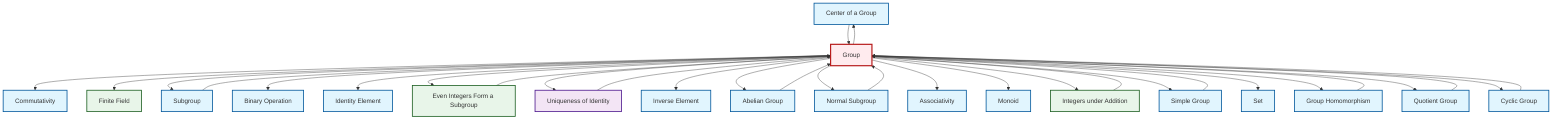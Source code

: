 graph TD
    classDef definition fill:#e1f5fe,stroke:#01579b,stroke-width:2px
    classDef theorem fill:#f3e5f5,stroke:#4a148c,stroke-width:2px
    classDef axiom fill:#fff3e0,stroke:#e65100,stroke-width:2px
    classDef example fill:#e8f5e9,stroke:#1b5e20,stroke-width:2px
    classDef current fill:#ffebee,stroke:#b71c1c,stroke-width:3px
    def-center-of-group["Center of a Group"]:::definition
    def-subgroup["Subgroup"]:::definition
    def-identity-element["Identity Element"]:::definition
    def-inverse-element["Inverse Element"]:::definition
    def-commutativity["Commutativity"]:::definition
    def-associativity["Associativity"]:::definition
    def-group["Group"]:::definition
    def-abelian-group["Abelian Group"]:::definition
    ex-finite-field["Finite Field"]:::example
    ex-integers-addition["Integers under Addition"]:::example
    def-simple-group["Simple Group"]:::definition
    def-homomorphism["Group Homomorphism"]:::definition
    def-quotient-group["Quotient Group"]:::definition
    def-monoid["Monoid"]:::definition
    def-cyclic-group["Cyclic Group"]:::definition
    def-set["Set"]:::definition
    def-binary-operation["Binary Operation"]:::definition
    ex-even-integers-subgroup["Even Integers Form a Subgroup"]:::example
    def-normal-subgroup["Normal Subgroup"]:::definition
    thm-unique-identity["Uniqueness of Identity"]:::theorem
    def-group --> def-commutativity
    def-group --> ex-finite-field
    def-group --> def-subgroup
    def-cyclic-group --> def-group
    def-group --> def-binary-operation
    def-group --> def-identity-element
    def-group --> ex-even-integers-subgroup
    ex-even-integers-subgroup --> def-group
    def-group --> thm-unique-identity
    def-group --> def-inverse-element
    def-group --> def-abelian-group
    ex-integers-addition --> def-group
    def-group --> def-normal-subgroup
    def-group --> def-associativity
    def-group --> def-monoid
    def-group --> ex-integers-addition
    def-group --> def-simple-group
    def-homomorphism --> def-group
    def-center-of-group --> def-group
    def-quotient-group --> def-group
    def-normal-subgroup --> def-group
    def-subgroup --> def-group
    def-group --> def-set
    def-group --> def-homomorphism
    def-group --> def-quotient-group
    thm-unique-identity --> def-group
    def-abelian-group --> def-group
    def-simple-group --> def-group
    def-group --> def-center-of-group
    def-group --> def-cyclic-group
    class def-group current